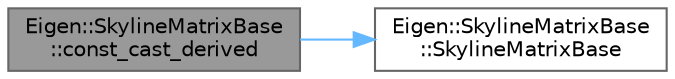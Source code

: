 digraph "Eigen::SkylineMatrixBase::const_cast_derived"
{
 // LATEX_PDF_SIZE
  bgcolor="transparent";
  edge [fontname=Helvetica,fontsize=10,labelfontname=Helvetica,labelfontsize=10];
  node [fontname=Helvetica,fontsize=10,shape=box,height=0.2,width=0.4];
  rankdir="LR";
  Node1 [id="Node000001",label="Eigen::SkylineMatrixBase\l::const_cast_derived",height=0.2,width=0.4,color="gray40", fillcolor="grey60", style="filled", fontcolor="black",tooltip=" "];
  Node1 -> Node2 [id="edge1_Node000001_Node000002",color="steelblue1",style="solid",tooltip=" "];
  Node2 [id="Node000002",label="Eigen::SkylineMatrixBase\l::SkylineMatrixBase",height=0.2,width=0.4,color="grey40", fillcolor="white", style="filled",URL="$class_eigen_1_1_skyline_matrix_base.html#af90011dbd3e777098714ea0fd0d08bb2",tooltip=" "];
}
